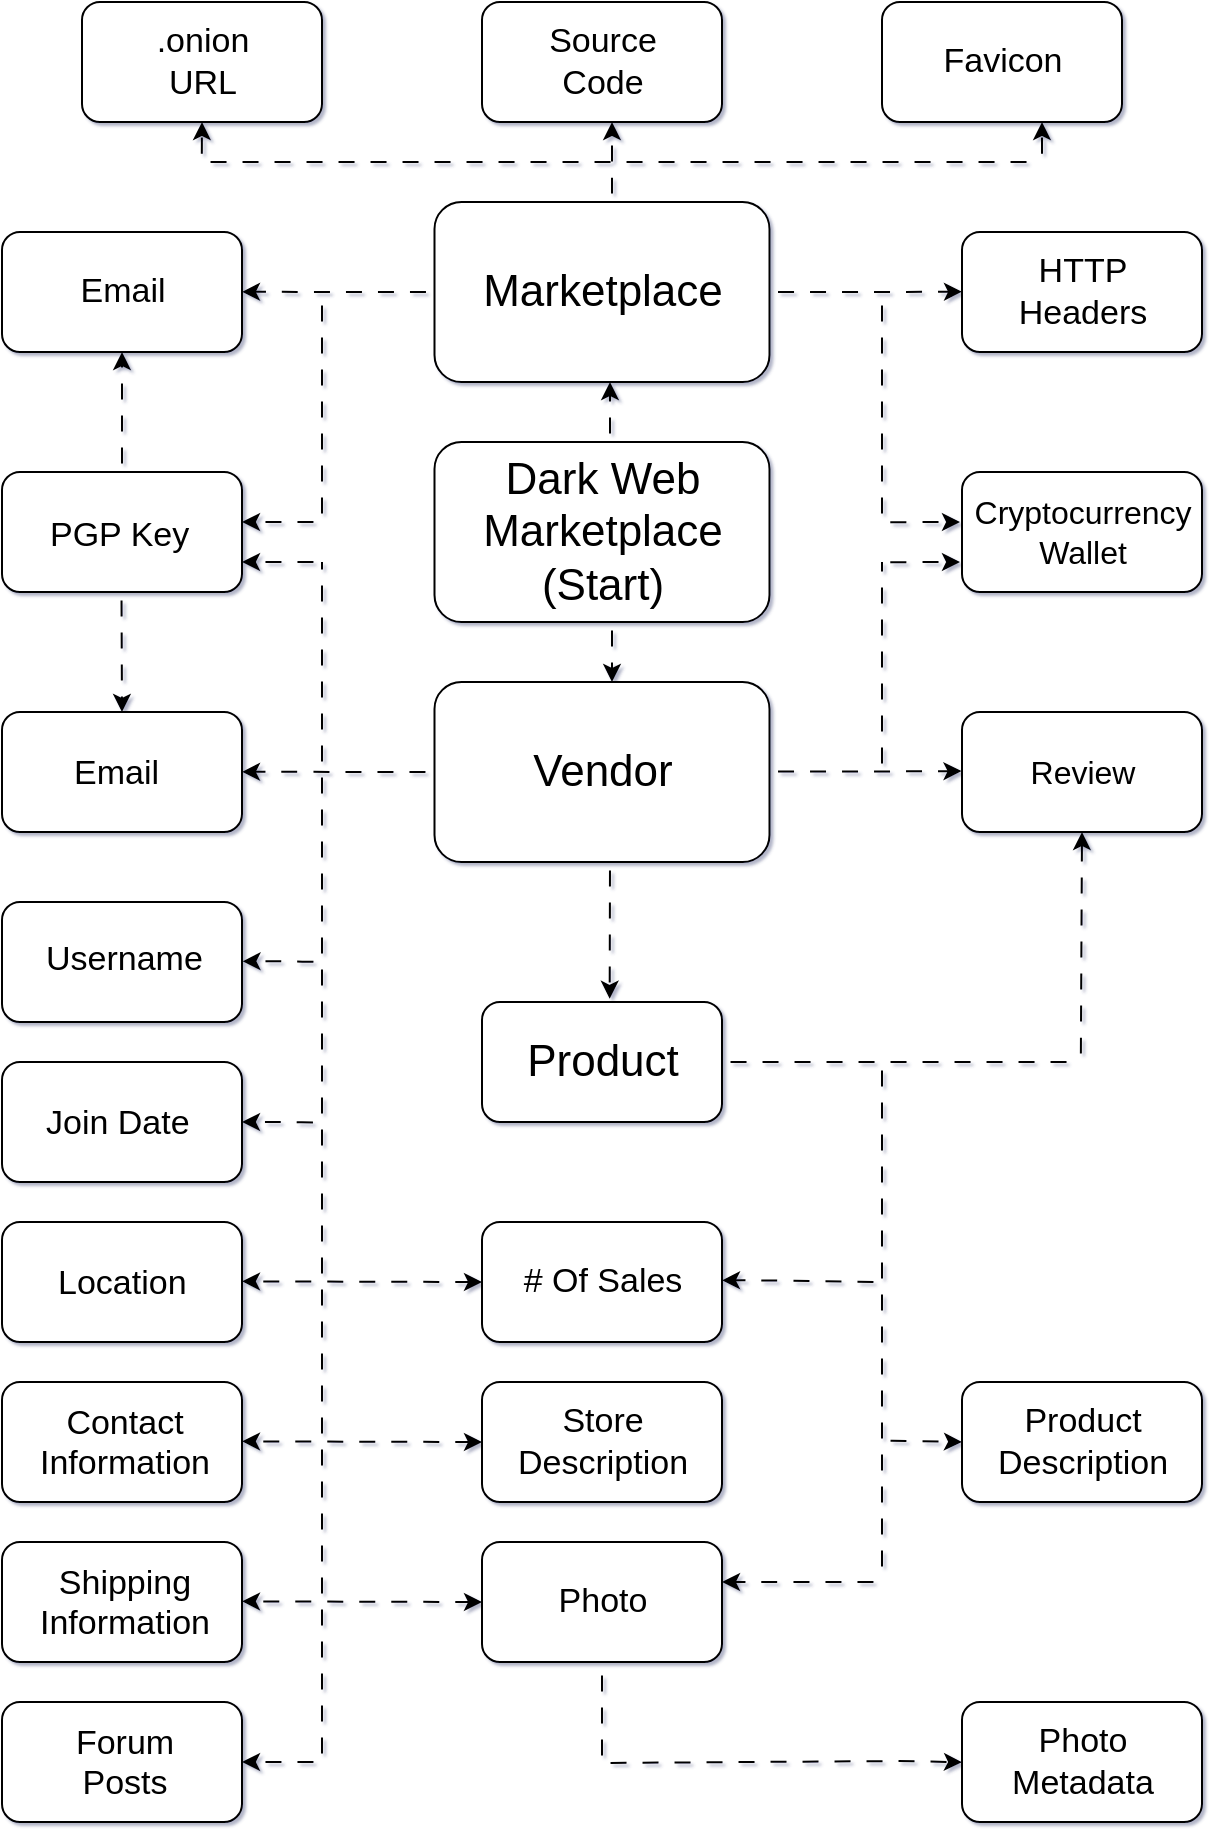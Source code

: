 <mxfile version="21.8.0" type="device">
  <diagram name="Page-1" id="oTqbDRQruhy7dIhe8cSU">
    <mxGraphModel dx="1600" dy="938" grid="1" gridSize="10" guides="1" tooltips="1" connect="1" arrows="1" fold="1" page="1" pageScale="1" pageWidth="850" pageHeight="1100" background="#ffffff" math="0" shadow="1">
      <root>
        <mxCell id="0" />
        <mxCell id="1" parent="0" />
        <mxCell id="TWCrs9GptkEaWeAisyui-43" value="" style="rounded=1;whiteSpace=wrap;html=1;labelBackgroundColor=none;" parent="1" vertex="1">
          <mxGeometry x="160" y="60" width="120" height="60" as="geometry" />
        </mxCell>
        <mxCell id="TWCrs9GptkEaWeAisyui-44" value="" style="rounded=1;whiteSpace=wrap;html=1;labelBackgroundColor=none;" parent="1" vertex="1">
          <mxGeometry x="360" y="60" width="120" height="60" as="geometry" />
        </mxCell>
        <mxCell id="TWCrs9GptkEaWeAisyui-45" value="" style="rounded=1;whiteSpace=wrap;html=1;labelBackgroundColor=none;" parent="1" vertex="1">
          <mxGeometry x="560" y="60" width="120" height="60" as="geometry" />
        </mxCell>
        <mxCell id="TWCrs9GptkEaWeAisyui-46" value="" style="rounded=1;whiteSpace=wrap;html=1;labelBackgroundColor=none;" parent="1" vertex="1">
          <mxGeometry x="336.25" y="160" width="167.5" height="90" as="geometry" />
        </mxCell>
        <mxCell id="TWCrs9GptkEaWeAisyui-47" value="" style="rounded=1;whiteSpace=wrap;html=1;labelBackgroundColor=none;" parent="1" vertex="1">
          <mxGeometry x="600" y="175" width="120" height="60" as="geometry" />
        </mxCell>
        <mxCell id="TWCrs9GptkEaWeAisyui-48" value="" style="rounded=1;whiteSpace=wrap;html=1;labelBackgroundColor=none;" parent="1" vertex="1">
          <mxGeometry x="120" y="175" width="120" height="60" as="geometry" />
        </mxCell>
        <mxCell id="TWCrs9GptkEaWeAisyui-50" value="" style="rounded=1;whiteSpace=wrap;html=1;labelBackgroundColor=none;" parent="1" vertex="1">
          <mxGeometry x="336.25" y="280" width="167.5" height="90" as="geometry" />
        </mxCell>
        <mxCell id="TWCrs9GptkEaWeAisyui-51" value="" style="rounded=1;whiteSpace=wrap;html=1;labelBackgroundColor=none;" parent="1" vertex="1">
          <mxGeometry x="336.25" y="400" width="167.5" height="90" as="geometry" />
        </mxCell>
        <mxCell id="TWCrs9GptkEaWeAisyui-52" value="" style="rounded=1;whiteSpace=wrap;html=1;labelBackgroundColor=none;" parent="1" vertex="1">
          <mxGeometry x="120" y="295" width="120" height="60" as="geometry" />
        </mxCell>
        <mxCell id="TWCrs9GptkEaWeAisyui-53" value="" style="rounded=1;whiteSpace=wrap;html=1;labelBackgroundColor=none;" parent="1" vertex="1">
          <mxGeometry x="120" y="415" width="120" height="60" as="geometry" />
        </mxCell>
        <mxCell id="TWCrs9GptkEaWeAisyui-54" value="" style="rounded=1;whiteSpace=wrap;html=1;labelBackgroundColor=none;" parent="1" vertex="1">
          <mxGeometry x="120" y="510" width="120" height="60" as="geometry" />
        </mxCell>
        <mxCell id="TWCrs9GptkEaWeAisyui-55" value="" style="rounded=1;whiteSpace=wrap;html=1;labelBackgroundColor=none;" parent="1" vertex="1">
          <mxGeometry x="120" y="830" width="120" height="60" as="geometry" />
        </mxCell>
        <mxCell id="TWCrs9GptkEaWeAisyui-56" value="" style="rounded=1;whiteSpace=wrap;html=1;labelBackgroundColor=none;" parent="1" vertex="1">
          <mxGeometry x="120" y="910" width="120" height="60" as="geometry" />
        </mxCell>
        <mxCell id="TWCrs9GptkEaWeAisyui-57" value="" style="rounded=1;whiteSpace=wrap;html=1;labelBackgroundColor=none;" parent="1" vertex="1">
          <mxGeometry x="120" y="750" width="120" height="60" as="geometry" />
        </mxCell>
        <mxCell id="TWCrs9GptkEaWeAisyui-58" value="" style="rounded=1;whiteSpace=wrap;html=1;labelBackgroundColor=none;" parent="1" vertex="1">
          <mxGeometry x="120" y="670" width="120" height="60" as="geometry" />
        </mxCell>
        <mxCell id="TWCrs9GptkEaWeAisyui-59" value="" style="rounded=1;whiteSpace=wrap;html=1;labelBackgroundColor=none;" parent="1" vertex="1">
          <mxGeometry x="120" y="590" width="120" height="60" as="geometry" />
        </mxCell>
        <mxCell id="TWCrs9GptkEaWeAisyui-60" value="" style="rounded=1;whiteSpace=wrap;html=1;labelBackgroundColor=none;" parent="1" vertex="1">
          <mxGeometry x="600" y="295" width="120" height="60" as="geometry" />
        </mxCell>
        <mxCell id="TWCrs9GptkEaWeAisyui-61" value="" style="rounded=1;whiteSpace=wrap;html=1;labelBackgroundColor=none;" parent="1" vertex="1">
          <mxGeometry x="600" y="415" width="120" height="60" as="geometry" />
        </mxCell>
        <mxCell id="TWCrs9GptkEaWeAisyui-62" value="" style="rounded=1;whiteSpace=wrap;html=1;labelBackgroundColor=none;" parent="1" vertex="1">
          <mxGeometry x="360" y="560" width="120" height="60" as="geometry" />
        </mxCell>
        <mxCell id="TWCrs9GptkEaWeAisyui-63" value="" style="rounded=1;whiteSpace=wrap;html=1;labelBackgroundColor=none;" parent="1" vertex="1">
          <mxGeometry x="360" y="830" width="120" height="60" as="geometry" />
        </mxCell>
        <mxCell id="TWCrs9GptkEaWeAisyui-64" value="" style="rounded=1;whiteSpace=wrap;html=1;labelBackgroundColor=none;" parent="1" vertex="1">
          <mxGeometry x="360" y="750" width="120" height="60" as="geometry" />
        </mxCell>
        <mxCell id="TWCrs9GptkEaWeAisyui-65" value="" style="rounded=1;whiteSpace=wrap;html=1;labelBackgroundColor=none;" parent="1" vertex="1">
          <mxGeometry x="360" y="670" width="120" height="60" as="geometry" />
        </mxCell>
        <mxCell id="TWCrs9GptkEaWeAisyui-66" value="" style="rounded=1;whiteSpace=wrap;html=1;labelBackgroundColor=none;" parent="1" vertex="1">
          <mxGeometry x="600" y="910" width="120" height="60" as="geometry" />
        </mxCell>
        <mxCell id="TWCrs9GptkEaWeAisyui-67" value="" style="rounded=1;whiteSpace=wrap;html=1;labelBackgroundColor=none;" parent="1" vertex="1">
          <mxGeometry x="600" y="750" width="120" height="60" as="geometry" />
        </mxCell>
        <mxCell id="TWCrs9GptkEaWeAisyui-68" value="" style="endArrow=classic;html=1;rounded=1;entryX=0.5;entryY=1;entryDx=0;entryDy=0;exitX=0.5;exitY=0;exitDx=0;exitDy=0;flowAnimation=1;labelBackgroundColor=none;fontColor=default;" parent="1" source="TWCrs9GptkEaWeAisyui-52" target="TWCrs9GptkEaWeAisyui-48" edge="1">
          <mxGeometry width="50" height="50" relative="1" as="geometry">
            <mxPoint x="170" y="290" as="sourcePoint" />
            <mxPoint x="180" y="250" as="targetPoint" />
            <Array as="points">
              <mxPoint x="180" y="270" />
            </Array>
          </mxGeometry>
        </mxCell>
        <mxCell id="TWCrs9GptkEaWeAisyui-69" value="" style="endArrow=classic;html=1;rounded=1;entryX=0.5;entryY=0;entryDx=0;entryDy=0;flowAnimation=1;labelBackgroundColor=none;fontColor=default;" parent="1" target="TWCrs9GptkEaWeAisyui-53" edge="1">
          <mxGeometry width="50" height="50" relative="1" as="geometry">
            <mxPoint x="179.75" y="355" as="sourcePoint" />
            <mxPoint x="180" y="410" as="targetPoint" />
          </mxGeometry>
        </mxCell>
        <mxCell id="TWCrs9GptkEaWeAisyui-70" value="" style="endArrow=none;html=1;rounded=1;flowAnimation=1;labelBackgroundColor=none;fontColor=default;" parent="1" edge="1">
          <mxGeometry width="50" height="50" relative="1" as="geometry">
            <mxPoint x="280" y="940" as="sourcePoint" />
            <mxPoint x="280" y="340" as="targetPoint" />
            <Array as="points">
              <mxPoint x="280" y="370" />
              <mxPoint x="280" y="340" />
            </Array>
          </mxGeometry>
        </mxCell>
        <mxCell id="TWCrs9GptkEaWeAisyui-71" value="" style="endArrow=classic;html=1;rounded=1;strokeWidth=1;targetPerimeterSpacing=0;flowAnimation=1;labelBackgroundColor=none;fontColor=default;" parent="1" edge="1">
          <mxGeometry width="50" height="50" relative="1" as="geometry">
            <mxPoint x="280" y="940" as="sourcePoint" />
            <mxPoint x="240.0" y="940.0" as="targetPoint" />
          </mxGeometry>
        </mxCell>
        <mxCell id="TWCrs9GptkEaWeAisyui-72" value="" style="endArrow=classic;html=1;rounded=1;flowAnimation=1;labelBackgroundColor=none;fontColor=default;" parent="1" edge="1">
          <mxGeometry width="50" height="50" relative="1" as="geometry">
            <mxPoint x="280" y="340" as="sourcePoint" />
            <mxPoint x="240.0" y="340.0" as="targetPoint" />
          </mxGeometry>
        </mxCell>
        <mxCell id="TWCrs9GptkEaWeAisyui-75" value="" style="endArrow=classic;html=1;rounded=1;flowAnimation=1;labelBackgroundColor=none;fontColor=default;" parent="1" edge="1">
          <mxGeometry width="50" height="50" relative="1" as="geometry">
            <mxPoint x="280" y="320" as="sourcePoint" />
            <mxPoint x="240.0" y="320.0" as="targetPoint" />
          </mxGeometry>
        </mxCell>
        <mxCell id="TWCrs9GptkEaWeAisyui-76" value="" style="endArrow=classic;html=1;rounded=1;exitX=0;exitY=0.5;exitDx=0;exitDy=0;flowAnimation=1;labelBackgroundColor=none;fontColor=default;" parent="1" source="TWCrs9GptkEaWeAisyui-46" edge="1">
          <mxGeometry width="50" height="50" relative="1" as="geometry">
            <mxPoint x="280" y="204.93" as="sourcePoint" />
            <mxPoint x="240.0" y="204.93" as="targetPoint" />
            <Array as="points">
              <mxPoint x="260" y="204.93" />
            </Array>
          </mxGeometry>
        </mxCell>
        <mxCell id="TWCrs9GptkEaWeAisyui-77" value="" style="endArrow=none;html=1;rounded=1;flowAnimation=1;labelBackgroundColor=none;fontColor=default;" parent="1" edge="1">
          <mxGeometry width="50" height="50" relative="1" as="geometry">
            <mxPoint x="280" y="320" as="sourcePoint" />
            <mxPoint x="280" y="205" as="targetPoint" />
          </mxGeometry>
        </mxCell>
        <mxCell id="TWCrs9GptkEaWeAisyui-78" value="" style="endArrow=classic;html=1;rounded=1;exitX=0;exitY=0.5;exitDx=0;exitDy=0;flowAnimation=1;labelBackgroundColor=none;fontColor=default;" parent="1" edge="1">
          <mxGeometry width="50" height="50" relative="1" as="geometry">
            <mxPoint x="336" y="444.99" as="sourcePoint" />
            <mxPoint x="240.0" y="444.92" as="targetPoint" />
            <Array as="points">
              <mxPoint x="260" y="444.92" />
            </Array>
          </mxGeometry>
        </mxCell>
        <mxCell id="TWCrs9GptkEaWeAisyui-80" value="" style="endArrow=classic;html=1;rounded=1;flowAnimation=1;labelBackgroundColor=none;fontColor=default;" parent="1" edge="1">
          <mxGeometry width="50" height="50" relative="1" as="geometry">
            <mxPoint x="280" y="540" as="sourcePoint" />
            <mxPoint x="240.25" y="539.64" as="targetPoint" />
            <Array as="points">
              <mxPoint x="260.25" y="539.64" />
            </Array>
          </mxGeometry>
        </mxCell>
        <mxCell id="TWCrs9GptkEaWeAisyui-81" value="" style="endArrow=classic;html=1;rounded=1;flowAnimation=1;labelBackgroundColor=none;fontColor=default;" parent="1" edge="1">
          <mxGeometry width="50" height="50" relative="1" as="geometry">
            <mxPoint x="279.75" y="620.36" as="sourcePoint" />
            <mxPoint x="240.0" y="620.0" as="targetPoint" />
            <Array as="points">
              <mxPoint x="260" y="620" />
            </Array>
          </mxGeometry>
        </mxCell>
        <mxCell id="TWCrs9GptkEaWeAisyui-85" value="" style="endArrow=classic;startArrow=classic;html=1;rounded=1;entryX=0;entryY=0.5;entryDx=0;entryDy=0;flowAnimation=1;labelBackgroundColor=none;fontColor=default;" parent="1" target="TWCrs9GptkEaWeAisyui-65" edge="1">
          <mxGeometry width="50" height="50" relative="1" as="geometry">
            <mxPoint x="240" y="699.68" as="sourcePoint" />
            <mxPoint x="310" y="699.68" as="targetPoint" />
          </mxGeometry>
        </mxCell>
        <mxCell id="TWCrs9GptkEaWeAisyui-86" value="" style="endArrow=classic;startArrow=classic;html=1;rounded=1;entryX=0;entryY=0.5;entryDx=0;entryDy=0;flowAnimation=1;labelBackgroundColor=none;fontColor=default;" parent="1" edge="1">
          <mxGeometry width="50" height="50" relative="1" as="geometry">
            <mxPoint x="240" y="779.68" as="sourcePoint" />
            <mxPoint x="360" y="780" as="targetPoint" />
          </mxGeometry>
        </mxCell>
        <mxCell id="TWCrs9GptkEaWeAisyui-87" value="" style="endArrow=classic;startArrow=classic;html=1;rounded=1;entryX=0;entryY=0.5;entryDx=0;entryDy=0;flowAnimation=1;labelBackgroundColor=none;fontColor=default;" parent="1" edge="1">
          <mxGeometry width="50" height="50" relative="1" as="geometry">
            <mxPoint x="240" y="859.68" as="sourcePoint" />
            <mxPoint x="360" y="860" as="targetPoint" />
          </mxGeometry>
        </mxCell>
        <mxCell id="TWCrs9GptkEaWeAisyui-88" value="" style="endArrow=classic;html=1;rounded=1;entryX=0.5;entryY=1;entryDx=0;entryDy=0;flowAnimation=1;labelBackgroundColor=none;fontColor=default;" parent="1" edge="1">
          <mxGeometry width="50" height="50" relative="1" as="geometry">
            <mxPoint x="425" y="160" as="sourcePoint" />
            <mxPoint x="425" y="120" as="targetPoint" />
            <Array as="points">
              <mxPoint x="425" y="155" />
            </Array>
          </mxGeometry>
        </mxCell>
        <mxCell id="TWCrs9GptkEaWeAisyui-89" value="" style="endArrow=none;html=1;rounded=1;flowAnimation=1;labelBackgroundColor=none;fontColor=default;" parent="1" edge="1">
          <mxGeometry width="50" height="50" relative="1" as="geometry">
            <mxPoint x="220" y="140" as="sourcePoint" />
            <mxPoint x="640" y="140" as="targetPoint" />
          </mxGeometry>
        </mxCell>
        <mxCell id="TWCrs9GptkEaWeAisyui-90" value="" style="endArrow=classic;html=1;rounded=1;flowAnimation=1;labelBackgroundColor=none;fontColor=default;" parent="1" edge="1">
          <mxGeometry width="50" height="50" relative="1" as="geometry">
            <mxPoint x="640" y="140" as="sourcePoint" />
            <mxPoint x="640" y="120" as="targetPoint" />
            <Array as="points">
              <mxPoint x="640" y="135" />
            </Array>
          </mxGeometry>
        </mxCell>
        <mxCell id="TWCrs9GptkEaWeAisyui-91" value="" style="endArrow=classic;html=1;rounded=1;flowAnimation=1;labelBackgroundColor=none;fontColor=default;" parent="1" edge="1">
          <mxGeometry width="50" height="50" relative="1" as="geometry">
            <mxPoint x="219.91" y="140" as="sourcePoint" />
            <mxPoint x="220" y="120" as="targetPoint" />
            <Array as="points">
              <mxPoint x="219.91" y="135" />
            </Array>
          </mxGeometry>
        </mxCell>
        <mxCell id="TWCrs9GptkEaWeAisyui-92" value="" style="endArrow=classic;html=1;rounded=1;exitX=1;exitY=0.5;exitDx=0;exitDy=0;flowAnimation=1;labelBackgroundColor=none;fontColor=default;" parent="1" source="TWCrs9GptkEaWeAisyui-46" edge="1">
          <mxGeometry width="50" height="50" relative="1" as="geometry">
            <mxPoint x="590" y="205.19" as="sourcePoint" />
            <mxPoint x="600.0" y="204.82" as="targetPoint" />
            <Array as="points">
              <mxPoint x="560" y="205" />
            </Array>
          </mxGeometry>
        </mxCell>
        <mxCell id="TWCrs9GptkEaWeAisyui-93" value="" style="endArrow=none;html=1;rounded=1;flowAnimation=1;labelBackgroundColor=none;fontColor=default;" parent="1" edge="1">
          <mxGeometry width="50" height="50" relative="1" as="geometry">
            <mxPoint x="560" y="320" as="sourcePoint" />
            <mxPoint x="560" y="205" as="targetPoint" />
          </mxGeometry>
        </mxCell>
        <mxCell id="TWCrs9GptkEaWeAisyui-95" value="" style="endArrow=classic;html=1;rounded=1;flowAnimation=1;labelBackgroundColor=none;fontColor=default;" parent="1" edge="1">
          <mxGeometry width="50" height="50" relative="1" as="geometry">
            <mxPoint x="560" y="320" as="sourcePoint" />
            <mxPoint x="599" y="320" as="targetPoint" />
            <Array as="points">
              <mxPoint x="563" y="320.09" />
            </Array>
          </mxGeometry>
        </mxCell>
        <mxCell id="TWCrs9GptkEaWeAisyui-96" value="" style="endArrow=classic;html=1;rounded=1;exitX=1;exitY=0.5;exitDx=0;exitDy=0;flowAnimation=1;labelBackgroundColor=none;fontColor=default;" parent="1" edge="1">
          <mxGeometry width="50" height="50" relative="1" as="geometry">
            <mxPoint x="503.75" y="444.73" as="sourcePoint" />
            <mxPoint x="599.75" y="444.55" as="targetPoint" />
            <Array as="points">
              <mxPoint x="559.75" y="444.73" />
            </Array>
          </mxGeometry>
        </mxCell>
        <mxCell id="TWCrs9GptkEaWeAisyui-97" value="" style="endArrow=none;html=1;rounded=1;flowAnimation=1;labelBackgroundColor=none;fontColor=default;" parent="1" edge="1">
          <mxGeometry width="50" height="50" relative="1" as="geometry">
            <mxPoint x="560" y="445" as="sourcePoint" />
            <mxPoint x="560" y="340" as="targetPoint" />
          </mxGeometry>
        </mxCell>
        <mxCell id="TWCrs9GptkEaWeAisyui-98" value="" style="endArrow=classic;html=1;rounded=1;flowAnimation=1;labelBackgroundColor=none;fontColor=default;" parent="1" edge="1">
          <mxGeometry width="50" height="50" relative="1" as="geometry">
            <mxPoint x="560" y="340" as="sourcePoint" />
            <mxPoint x="599" y="340" as="targetPoint" />
            <Array as="points">
              <mxPoint x="563" y="340.09" />
            </Array>
          </mxGeometry>
        </mxCell>
        <mxCell id="TWCrs9GptkEaWeAisyui-99" value="" style="endArrow=none;html=1;rounded=1;flowAnimation=1;labelBackgroundColor=none;fontColor=default;" parent="1" edge="1">
          <mxGeometry width="50" height="50" relative="1" as="geometry">
            <mxPoint x="480" y="590" as="sourcePoint" />
            <mxPoint x="660" y="590" as="targetPoint" />
          </mxGeometry>
        </mxCell>
        <mxCell id="TWCrs9GptkEaWeAisyui-100" value="" style="endArrow=classic;html=1;rounded=1;entryX=0.5;entryY=1;entryDx=0;entryDy=0;flowAnimation=1;labelBackgroundColor=none;fontColor=default;" parent="1" target="TWCrs9GptkEaWeAisyui-61" edge="1">
          <mxGeometry width="50" height="50" relative="1" as="geometry">
            <mxPoint x="659.44" y="590" as="sourcePoint" />
            <mxPoint x="659.44" y="550" as="targetPoint" />
            <Array as="points">
              <mxPoint x="659.44" y="585" />
            </Array>
          </mxGeometry>
        </mxCell>
        <mxCell id="TWCrs9GptkEaWeAisyui-101" value="" style="endArrow=classic;html=1;rounded=1;entryX=0.532;entryY=-0.027;entryDx=0;entryDy=0;entryPerimeter=0;flowAnimation=1;labelBackgroundColor=none;fontColor=default;" parent="1" target="TWCrs9GptkEaWeAisyui-62" edge="1">
          <mxGeometry width="50" height="50" relative="1" as="geometry">
            <mxPoint x="424" y="490" as="sourcePoint" />
            <mxPoint x="424.25" y="550" as="targetPoint" />
          </mxGeometry>
        </mxCell>
        <mxCell id="TWCrs9GptkEaWeAisyui-103" value="" style="endArrow=classic;html=1;rounded=1;entryX=0.5;entryY=1;entryDx=0;entryDy=0;flowAnimation=1;labelBackgroundColor=none;fontColor=default;" parent="1" edge="1">
          <mxGeometry width="50" height="50" relative="1" as="geometry">
            <mxPoint x="424" y="280" as="sourcePoint" />
            <mxPoint x="424" y="250" as="targetPoint" />
            <Array as="points" />
          </mxGeometry>
        </mxCell>
        <mxCell id="TWCrs9GptkEaWeAisyui-104" value="" style="endArrow=classic;html=1;rounded=1;flowAnimation=1;labelBackgroundColor=none;fontColor=default;" parent="1" edge="1">
          <mxGeometry width="50" height="50" relative="1" as="geometry">
            <mxPoint x="425" y="370" as="sourcePoint" />
            <mxPoint x="425" y="400" as="targetPoint" />
          </mxGeometry>
        </mxCell>
        <mxCell id="TWCrs9GptkEaWeAisyui-106" value="" style="endArrow=classic;html=1;rounded=1;flowAnimation=1;labelBackgroundColor=none;fontColor=default;" parent="1" edge="1">
          <mxGeometry width="50" height="50" relative="1" as="geometry">
            <mxPoint x="560" y="850" as="sourcePoint" />
            <mxPoint x="480.0" y="850.0" as="targetPoint" />
            <Array as="points">
              <mxPoint x="500" y="850" />
            </Array>
          </mxGeometry>
        </mxCell>
        <mxCell id="TWCrs9GptkEaWeAisyui-107" value="" style="endArrow=none;html=1;rounded=1;flowAnimation=1;labelBackgroundColor=none;fontColor=default;" parent="1" edge="1">
          <mxGeometry width="50" height="50" relative="1" as="geometry">
            <mxPoint x="560" y="590" as="sourcePoint" />
            <mxPoint x="560" y="850" as="targetPoint" />
          </mxGeometry>
        </mxCell>
        <mxCell id="TWCrs9GptkEaWeAisyui-108" value="" style="endArrow=classic;html=1;rounded=1;flowAnimation=1;labelBackgroundColor=none;fontColor=default;" parent="1" edge="1">
          <mxGeometry width="50" height="50" relative="1" as="geometry">
            <mxPoint x="560" y="700" as="sourcePoint" />
            <mxPoint x="480.0" y="699.17" as="targetPoint" />
            <Array as="points">
              <mxPoint x="500" y="699.17" />
            </Array>
          </mxGeometry>
        </mxCell>
        <mxCell id="TWCrs9GptkEaWeAisyui-109" value="" style="endArrow=classic;html=1;rounded=1;flowAnimation=1;labelBackgroundColor=none;fontColor=default;" parent="1" edge="1">
          <mxGeometry width="50" height="50" relative="1" as="geometry">
            <mxPoint x="560" y="779.38" as="sourcePoint" />
            <mxPoint x="600" y="780" as="targetPoint" />
            <Array as="points">
              <mxPoint x="570" y="779.38" />
            </Array>
          </mxGeometry>
        </mxCell>
        <mxCell id="TWCrs9GptkEaWeAisyui-111" value="" style="endArrow=classic;html=1;rounded=1;flowAnimation=1;labelBackgroundColor=none;fontColor=default;" parent="1" edge="1">
          <mxGeometry width="50" height="50" relative="1" as="geometry">
            <mxPoint x="420" y="940.5" as="sourcePoint" />
            <mxPoint x="600" y="940.12" as="targetPoint" />
            <Array as="points">
              <mxPoint x="570" y="939.5" />
            </Array>
          </mxGeometry>
        </mxCell>
        <mxCell id="TWCrs9GptkEaWeAisyui-112" value="" style="endArrow=none;html=1;rounded=1;entryX=0.5;entryY=1;entryDx=0;entryDy=0;flowAnimation=1;labelBackgroundColor=none;fontColor=default;" parent="1" target="TWCrs9GptkEaWeAisyui-63" edge="1">
          <mxGeometry width="50" height="50" relative="1" as="geometry">
            <mxPoint x="420" y="941" as="sourcePoint" />
            <mxPoint x="450" y="900" as="targetPoint" />
          </mxGeometry>
        </mxCell>
        <mxCell id="TWCrs9GptkEaWeAisyui-113" value="&lt;font style=&quot;font-size: 17px;&quot;&gt;.onion&lt;br&gt;URL&lt;/font&gt;" style="text;html=1;align=center;verticalAlign=middle;whiteSpace=wrap;rounded=1;labelBackgroundColor=none;" parent="1" vertex="1">
          <mxGeometry x="177.5" y="72" width="85" height="36" as="geometry" />
        </mxCell>
        <mxCell id="TWCrs9GptkEaWeAisyui-114" value="&lt;span style=&quot;font-size: 17px;&quot;&gt;Source Code&lt;/span&gt;" style="text;html=1;align=center;verticalAlign=middle;whiteSpace=wrap;rounded=1;labelBackgroundColor=none;" parent="1" vertex="1">
          <mxGeometry x="377.5" y="72" width="85" height="36" as="geometry" />
        </mxCell>
        <mxCell id="TWCrs9GptkEaWeAisyui-115" value="&lt;span style=&quot;font-size: 17px;&quot;&gt;Favicon&lt;/span&gt;" style="text;html=1;align=center;verticalAlign=middle;whiteSpace=wrap;rounded=1;labelBackgroundColor=none;" parent="1" vertex="1">
          <mxGeometry x="577.5" y="72" width="85" height="36" as="geometry" />
        </mxCell>
        <mxCell id="TWCrs9GptkEaWeAisyui-116" value="&lt;span style=&quot;font-size: 17px;&quot;&gt;HTTP&lt;br&gt;Headers&lt;br&gt;&lt;/span&gt;" style="text;html=1;align=center;verticalAlign=middle;whiteSpace=wrap;rounded=1;labelBackgroundColor=none;" parent="1" vertex="1">
          <mxGeometry x="617.5" y="187" width="85" height="36" as="geometry" />
        </mxCell>
        <mxCell id="TWCrs9GptkEaWeAisyui-117" value="&lt;span style=&quot;font-size: 16px;&quot;&gt;Cryptocurrency&lt;br&gt;Wallet&lt;br&gt;&lt;/span&gt;" style="text;html=1;align=center;verticalAlign=middle;whiteSpace=wrap;rounded=1;labelBackgroundColor=none;" parent="1" vertex="1">
          <mxGeometry x="617.5" y="307" width="85" height="36" as="geometry" />
        </mxCell>
        <mxCell id="TWCrs9GptkEaWeAisyui-118" value="&lt;span style=&quot;font-size: 16px;&quot;&gt;Review&lt;br&gt;&lt;/span&gt;" style="text;html=1;align=center;verticalAlign=middle;whiteSpace=wrap;rounded=1;labelBackgroundColor=none;" parent="1" vertex="1">
          <mxGeometry x="617.5" y="427" width="85" height="36" as="geometry" />
        </mxCell>
        <mxCell id="TWCrs9GptkEaWeAisyui-119" value="&lt;font style=&quot;font-size: 17px;&quot;&gt;Product Description&lt;/font&gt;" style="text;html=1;align=center;verticalAlign=middle;whiteSpace=wrap;rounded=1;labelBackgroundColor=none;" parent="1" vertex="1">
          <mxGeometry x="617.5" y="762" width="85" height="36" as="geometry" />
        </mxCell>
        <mxCell id="TWCrs9GptkEaWeAisyui-121" value="&lt;font style=&quot;font-size: 17px;&quot;&gt;Photo Metadata&lt;/font&gt;" style="text;html=1;align=center;verticalAlign=middle;whiteSpace=wrap;rounded=1;labelBackgroundColor=none;" parent="1" vertex="1">
          <mxGeometry x="617.5" y="922" width="85" height="36" as="geometry" />
        </mxCell>
        <mxCell id="TWCrs9GptkEaWeAisyui-122" value="&lt;font style=&quot;font-size: 22px;&quot;&gt;Marketplace&lt;/font&gt;" style="text;html=1;align=center;verticalAlign=middle;whiteSpace=wrap;rounded=1;labelBackgroundColor=none;" parent="1" vertex="1">
          <mxGeometry x="377.5" y="187" width="85" height="36" as="geometry" />
        </mxCell>
        <mxCell id="TWCrs9GptkEaWeAisyui-123" value="&lt;font style=&quot;font-size: 22px;&quot;&gt;Dark Web Marketplace (Start)&lt;/font&gt;" style="text;html=1;align=center;verticalAlign=middle;whiteSpace=wrap;rounded=1;labelBackgroundColor=none;" parent="1" vertex="1">
          <mxGeometry x="377.5" y="307" width="85" height="36" as="geometry" />
        </mxCell>
        <mxCell id="TWCrs9GptkEaWeAisyui-124" value="&lt;font style=&quot;font-size: 22px;&quot;&gt;Vendor&lt;/font&gt;" style="text;html=1;align=center;verticalAlign=middle;whiteSpace=wrap;rounded=1;labelBackgroundColor=none;" parent="1" vertex="1">
          <mxGeometry x="377.5" y="427" width="85" height="36" as="geometry" />
        </mxCell>
        <mxCell id="TWCrs9GptkEaWeAisyui-125" value="&lt;font style=&quot;font-size: 22px;&quot;&gt;Product&lt;/font&gt;" style="text;html=1;align=center;verticalAlign=middle;whiteSpace=wrap;rounded=1;labelBackgroundColor=none;" parent="1" vertex="1">
          <mxGeometry x="377.5" y="572" width="85" height="36" as="geometry" />
        </mxCell>
        <mxCell id="TWCrs9GptkEaWeAisyui-126" value="&lt;font style=&quot;font-size: 17px;&quot;&gt;# Of Sales&lt;/font&gt;" style="text;html=1;align=center;verticalAlign=middle;whiteSpace=wrap;rounded=1;labelBackgroundColor=none;" parent="1" vertex="1">
          <mxGeometry x="377.5" y="682" width="85" height="36" as="geometry" />
        </mxCell>
        <mxCell id="TWCrs9GptkEaWeAisyui-128" value="&lt;font style=&quot;font-size: 17px;&quot;&gt;Store Description&lt;/font&gt;" style="text;html=1;align=center;verticalAlign=middle;whiteSpace=wrap;rounded=1;strokeWidth=1;labelBackgroundColor=none;" parent="1" vertex="1">
          <mxGeometry x="377.5" y="762" width="85" height="36" as="geometry" />
        </mxCell>
        <mxCell id="TWCrs9GptkEaWeAisyui-129" value="&lt;font style=&quot;font-size: 17px;&quot;&gt;Photo&lt;/font&gt;" style="text;html=1;align=center;verticalAlign=middle;whiteSpace=wrap;rounded=1;strokeWidth=1;labelBackgroundColor=none;" parent="1" vertex="1">
          <mxGeometry x="377.5" y="842" width="85" height="36" as="geometry" />
        </mxCell>
        <mxCell id="TWCrs9GptkEaWeAisyui-131" value="&lt;div style=&quot;text-align: center;&quot;&gt;&lt;font&gt;&lt;span style=&quot;font-size: 17px;&quot;&gt;PGP Key&lt;/span&gt;&lt;/font&gt;&lt;/div&gt;" style="text;whiteSpace=wrap;html=1;labelBackgroundColor=none;rounded=1;" parent="1" vertex="1">
          <mxGeometry x="142" y="310" width="76" height="33" as="geometry" />
        </mxCell>
        <mxCell id="TWCrs9GptkEaWeAisyui-132" value="&lt;div style=&quot;text-align: center;&quot;&gt;&lt;span style=&quot;background-color: initial; font-size: 17px;&quot;&gt;Email&lt;/span&gt;&lt;/div&gt;" style="text;whiteSpace=wrap;html=1;labelBackgroundColor=none;rounded=1;" parent="1" vertex="1">
          <mxGeometry x="153.5" y="428.5" width="53" height="33" as="geometry" />
        </mxCell>
        <mxCell id="TWCrs9GptkEaWeAisyui-133" value="&lt;div style=&quot;text-align: center;&quot;&gt;&lt;span style=&quot;background-color: initial; font-size: 17px;&quot;&gt;Username&lt;/span&gt;&lt;/div&gt;" style="text;whiteSpace=wrap;html=1;labelBackgroundColor=none;rounded=1;" parent="1" vertex="1">
          <mxGeometry x="140.25" y="522" width="79.5" height="32.5" as="geometry" />
        </mxCell>
        <mxCell id="TWCrs9GptkEaWeAisyui-134" value="&lt;div style=&quot;text-align: center;&quot;&gt;&lt;span style=&quot;background-color: initial; font-size: 17px;&quot;&gt;Join Date&lt;/span&gt;&lt;/div&gt;" style="text;whiteSpace=wrap;html=1;labelBackgroundColor=none;rounded=1;" parent="1" vertex="1">
          <mxGeometry x="140.25" y="603.75" width="79.5" height="32.25" as="geometry" />
        </mxCell>
        <mxCell id="TWCrs9GptkEaWeAisyui-135" value="&lt;div style=&quot;text-align: center;&quot;&gt;&lt;span style=&quot;font-size: 17px;&quot;&gt;Location&lt;/span&gt;&lt;/div&gt;" style="text;whiteSpace=wrap;html=1;labelBackgroundColor=none;rounded=1;" parent="1" vertex="1">
          <mxGeometry x="145.5" y="683.88" width="69" height="32.25" as="geometry" />
        </mxCell>
        <mxCell id="TWCrs9GptkEaWeAisyui-137" value="&lt;div style=&quot;text-align: center;&quot;&gt;&lt;span style=&quot;font-size: 17px;&quot;&gt;Contact Information&lt;/span&gt;&lt;/div&gt;" style="text;whiteSpace=wrap;html=1;labelBackgroundColor=none;rounded=1;" parent="1" vertex="1">
          <mxGeometry x="135.5" y="754" width="89" height="52" as="geometry" />
        </mxCell>
        <mxCell id="TWCrs9GptkEaWeAisyui-138" value="&lt;div style=&quot;text-align: center;&quot;&gt;&lt;span style=&quot;font-size: 17px;&quot;&gt;Shipping Information&lt;/span&gt;&lt;/div&gt;" style="text;whiteSpace=wrap;html=1;labelBackgroundColor=none;rounded=1;" parent="1" vertex="1">
          <mxGeometry x="135.5" y="834" width="89" height="52" as="geometry" />
        </mxCell>
        <mxCell id="TWCrs9GptkEaWeAisyui-139" value="&lt;div style=&quot;text-align: center;&quot;&gt;&lt;span style=&quot;font-size: 17px;&quot;&gt;Forum Posts&lt;/span&gt;&lt;/div&gt;" style="text;whiteSpace=wrap;html=1;labelBackgroundColor=none;rounded=1;" parent="1" vertex="1">
          <mxGeometry x="135.5" y="914" width="89" height="52" as="geometry" />
        </mxCell>
        <mxCell id="KkrAx1MgELYFZaTLFjF1-1" value="&lt;span style=&quot;font-size: 17px;&quot;&gt;Email&lt;/span&gt;" style="text;html=1;align=center;verticalAlign=middle;whiteSpace=wrap;rounded=1;labelBackgroundColor=none;" vertex="1" parent="1">
          <mxGeometry x="137.5" y="187" width="85" height="36" as="geometry" />
        </mxCell>
      </root>
    </mxGraphModel>
  </diagram>
</mxfile>
